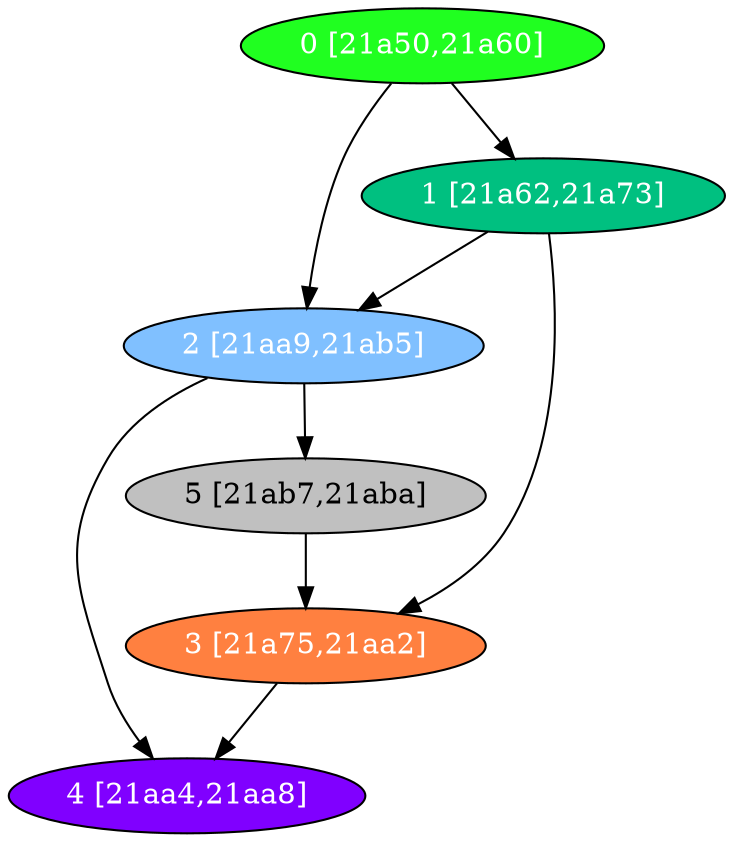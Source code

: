 diGraph libnss3{
	libnss3_0  [style=filled fillcolor="#20FF20" fontcolor="#ffffff" shape=oval label="0 [21a50,21a60]"]
	libnss3_1  [style=filled fillcolor="#00C080" fontcolor="#ffffff" shape=oval label="1 [21a62,21a73]"]
	libnss3_2  [style=filled fillcolor="#80C0FF" fontcolor="#ffffff" shape=oval label="2 [21aa9,21ab5]"]
	libnss3_3  [style=filled fillcolor="#FF8040" fontcolor="#ffffff" shape=oval label="3 [21a75,21aa2]"]
	libnss3_4  [style=filled fillcolor="#8000FF" fontcolor="#ffffff" shape=oval label="4 [21aa4,21aa8]"]
	libnss3_5  [style=filled fillcolor="#C0C0C0" fontcolor="#000000" shape=oval label="5 [21ab7,21aba]"]

	libnss3_0 -> libnss3_1
	libnss3_0 -> libnss3_2
	libnss3_1 -> libnss3_2
	libnss3_1 -> libnss3_3
	libnss3_2 -> libnss3_4
	libnss3_2 -> libnss3_5
	libnss3_3 -> libnss3_4
	libnss3_5 -> libnss3_3
}